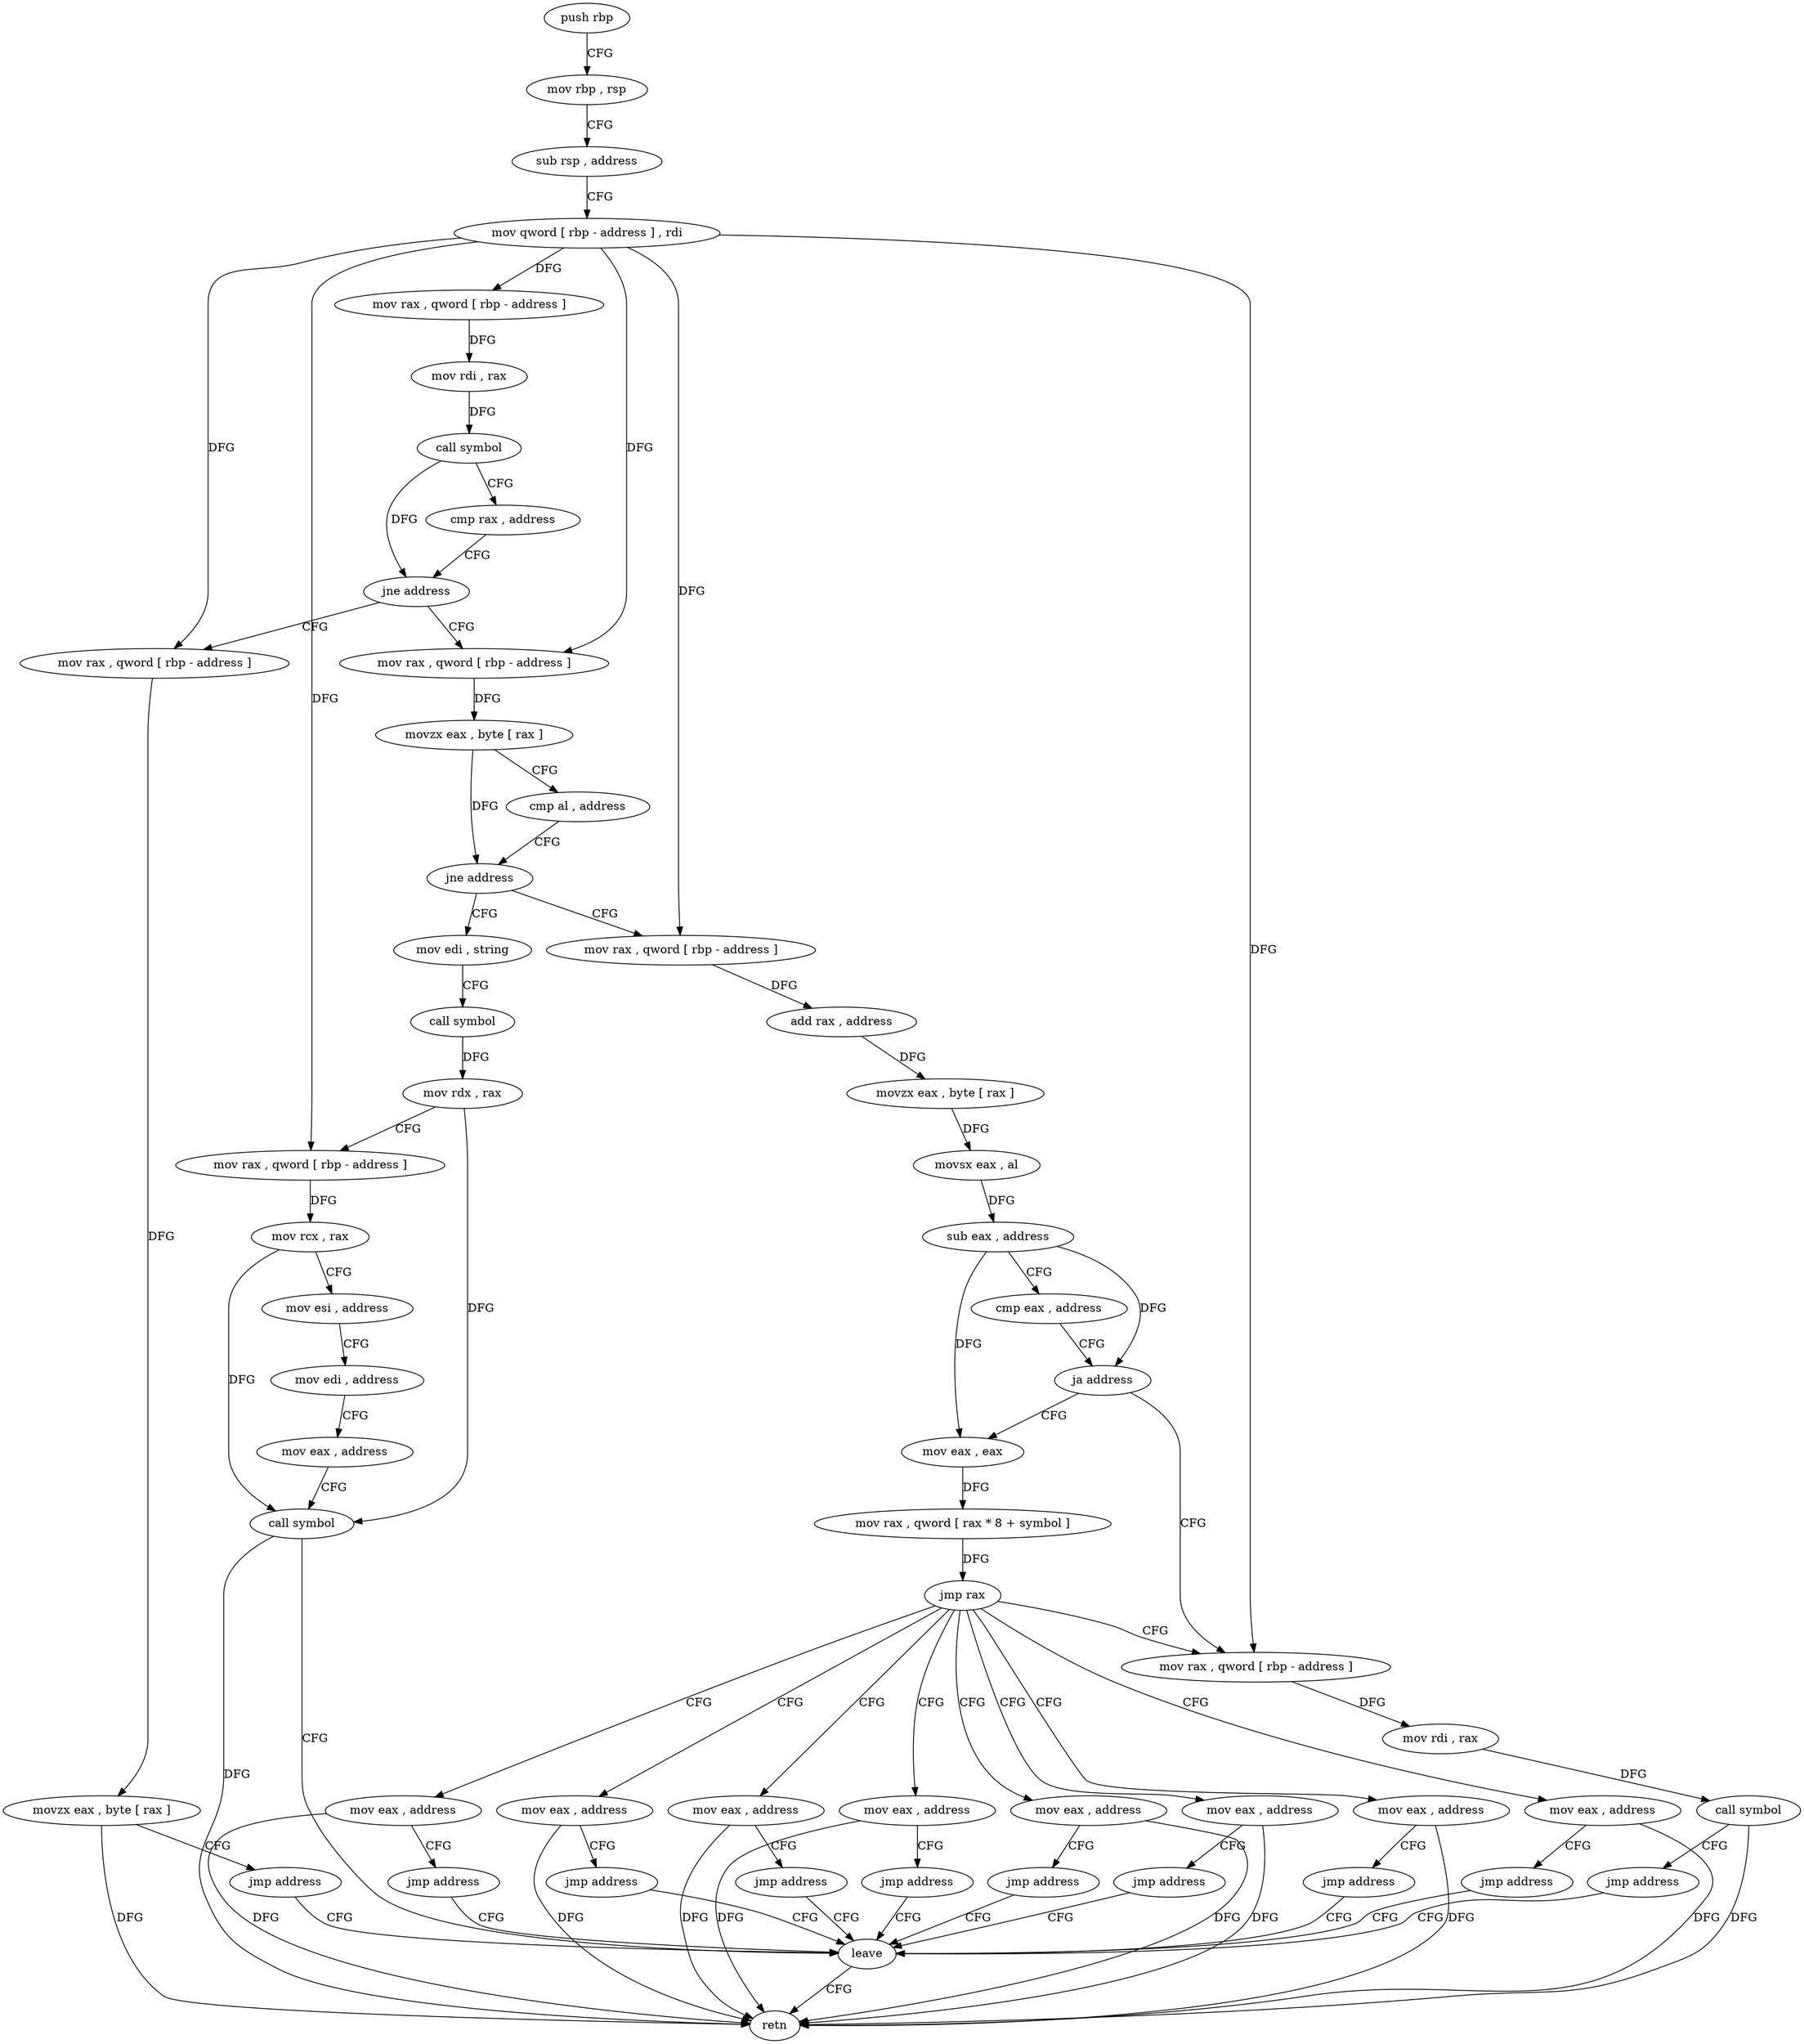 digraph "func" {
"4203317" [label = "push rbp" ]
"4203318" [label = "mov rbp , rsp" ]
"4203321" [label = "sub rsp , address" ]
"4203325" [label = "mov qword [ rbp - address ] , rdi" ]
"4203329" [label = "mov rax , qword [ rbp - address ]" ]
"4203333" [label = "mov rdi , rax" ]
"4203336" [label = "call symbol" ]
"4203341" [label = "cmp rax , address" ]
"4203345" [label = "jne address" ]
"4203359" [label = "mov rax , qword [ rbp - address ]" ]
"4203347" [label = "mov rax , qword [ rbp - address ]" ]
"4203363" [label = "movzx eax , byte [ rax ]" ]
"4203366" [label = "cmp al , address" ]
"4203368" [label = "jne address" ]
"4203474" [label = "mov edi , string" ]
"4203370" [label = "mov rax , qword [ rbp - address ]" ]
"4203351" [label = "movzx eax , byte [ rax ]" ]
"4203354" [label = "jmp address" ]
"4203514" [label = "leave" ]
"4203479" [label = "call symbol" ]
"4203484" [label = "mov rdx , rax" ]
"4203487" [label = "mov rax , qword [ rbp - address ]" ]
"4203491" [label = "mov rcx , rax" ]
"4203494" [label = "mov esi , address" ]
"4203499" [label = "mov edi , address" ]
"4203504" [label = "mov eax , address" ]
"4203509" [label = "call symbol" ]
"4203374" [label = "add rax , address" ]
"4203378" [label = "movzx eax , byte [ rax ]" ]
"4203381" [label = "movsx eax , al" ]
"4203384" [label = "sub eax , address" ]
"4203387" [label = "cmp eax , address" ]
"4203390" [label = "ja address" ]
"4203460" [label = "mov rax , qword [ rbp - address ]" ]
"4203392" [label = "mov eax , eax" ]
"4203515" [label = "retn" ]
"4203464" [label = "mov rdi , rax" ]
"4203467" [label = "call symbol" ]
"4203472" [label = "jmp address" ]
"4203394" [label = "mov rax , qword [ rax * 8 + symbol ]" ]
"4203402" [label = "jmp rax" ]
"4203404" [label = "mov eax , address" ]
"4203411" [label = "mov eax , address" ]
"4203418" [label = "mov eax , address" ]
"4203425" [label = "mov eax , address" ]
"4203432" [label = "mov eax , address" ]
"4203439" [label = "mov eax , address" ]
"4203446" [label = "mov eax , address" ]
"4203453" [label = "mov eax , address" ]
"4203409" [label = "jmp address" ]
"4203416" [label = "jmp address" ]
"4203423" [label = "jmp address" ]
"4203430" [label = "jmp address" ]
"4203437" [label = "jmp address" ]
"4203444" [label = "jmp address" ]
"4203451" [label = "jmp address" ]
"4203458" [label = "jmp address" ]
"4203317" -> "4203318" [ label = "CFG" ]
"4203318" -> "4203321" [ label = "CFG" ]
"4203321" -> "4203325" [ label = "CFG" ]
"4203325" -> "4203329" [ label = "DFG" ]
"4203325" -> "4203359" [ label = "DFG" ]
"4203325" -> "4203347" [ label = "DFG" ]
"4203325" -> "4203487" [ label = "DFG" ]
"4203325" -> "4203370" [ label = "DFG" ]
"4203325" -> "4203460" [ label = "DFG" ]
"4203329" -> "4203333" [ label = "DFG" ]
"4203333" -> "4203336" [ label = "DFG" ]
"4203336" -> "4203341" [ label = "CFG" ]
"4203336" -> "4203345" [ label = "DFG" ]
"4203341" -> "4203345" [ label = "CFG" ]
"4203345" -> "4203359" [ label = "CFG" ]
"4203345" -> "4203347" [ label = "CFG" ]
"4203359" -> "4203363" [ label = "DFG" ]
"4203347" -> "4203351" [ label = "DFG" ]
"4203363" -> "4203366" [ label = "CFG" ]
"4203363" -> "4203368" [ label = "DFG" ]
"4203366" -> "4203368" [ label = "CFG" ]
"4203368" -> "4203474" [ label = "CFG" ]
"4203368" -> "4203370" [ label = "CFG" ]
"4203474" -> "4203479" [ label = "CFG" ]
"4203370" -> "4203374" [ label = "DFG" ]
"4203351" -> "4203354" [ label = "CFG" ]
"4203351" -> "4203515" [ label = "DFG" ]
"4203354" -> "4203514" [ label = "CFG" ]
"4203514" -> "4203515" [ label = "CFG" ]
"4203479" -> "4203484" [ label = "DFG" ]
"4203484" -> "4203487" [ label = "CFG" ]
"4203484" -> "4203509" [ label = "DFG" ]
"4203487" -> "4203491" [ label = "DFG" ]
"4203491" -> "4203494" [ label = "CFG" ]
"4203491" -> "4203509" [ label = "DFG" ]
"4203494" -> "4203499" [ label = "CFG" ]
"4203499" -> "4203504" [ label = "CFG" ]
"4203504" -> "4203509" [ label = "CFG" ]
"4203509" -> "4203514" [ label = "CFG" ]
"4203509" -> "4203515" [ label = "DFG" ]
"4203374" -> "4203378" [ label = "DFG" ]
"4203378" -> "4203381" [ label = "DFG" ]
"4203381" -> "4203384" [ label = "DFG" ]
"4203384" -> "4203387" [ label = "CFG" ]
"4203384" -> "4203390" [ label = "DFG" ]
"4203384" -> "4203392" [ label = "DFG" ]
"4203387" -> "4203390" [ label = "CFG" ]
"4203390" -> "4203460" [ label = "CFG" ]
"4203390" -> "4203392" [ label = "CFG" ]
"4203460" -> "4203464" [ label = "DFG" ]
"4203392" -> "4203394" [ label = "DFG" ]
"4203464" -> "4203467" [ label = "DFG" ]
"4203467" -> "4203472" [ label = "CFG" ]
"4203467" -> "4203515" [ label = "DFG" ]
"4203472" -> "4203514" [ label = "CFG" ]
"4203394" -> "4203402" [ label = "DFG" ]
"4203402" -> "4203404" [ label = "CFG" ]
"4203402" -> "4203411" [ label = "CFG" ]
"4203402" -> "4203418" [ label = "CFG" ]
"4203402" -> "4203425" [ label = "CFG" ]
"4203402" -> "4203432" [ label = "CFG" ]
"4203402" -> "4203439" [ label = "CFG" ]
"4203402" -> "4203446" [ label = "CFG" ]
"4203402" -> "4203453" [ label = "CFG" ]
"4203402" -> "4203460" [ label = "CFG" ]
"4203404" -> "4203409" [ label = "CFG" ]
"4203404" -> "4203515" [ label = "DFG" ]
"4203411" -> "4203416" [ label = "CFG" ]
"4203411" -> "4203515" [ label = "DFG" ]
"4203418" -> "4203423" [ label = "CFG" ]
"4203418" -> "4203515" [ label = "DFG" ]
"4203425" -> "4203430" [ label = "CFG" ]
"4203425" -> "4203515" [ label = "DFG" ]
"4203432" -> "4203437" [ label = "CFG" ]
"4203432" -> "4203515" [ label = "DFG" ]
"4203439" -> "4203444" [ label = "CFG" ]
"4203439" -> "4203515" [ label = "DFG" ]
"4203446" -> "4203451" [ label = "CFG" ]
"4203446" -> "4203515" [ label = "DFG" ]
"4203453" -> "4203458" [ label = "CFG" ]
"4203453" -> "4203515" [ label = "DFG" ]
"4203409" -> "4203514" [ label = "CFG" ]
"4203416" -> "4203514" [ label = "CFG" ]
"4203423" -> "4203514" [ label = "CFG" ]
"4203430" -> "4203514" [ label = "CFG" ]
"4203437" -> "4203514" [ label = "CFG" ]
"4203444" -> "4203514" [ label = "CFG" ]
"4203451" -> "4203514" [ label = "CFG" ]
"4203458" -> "4203514" [ label = "CFG" ]
}
